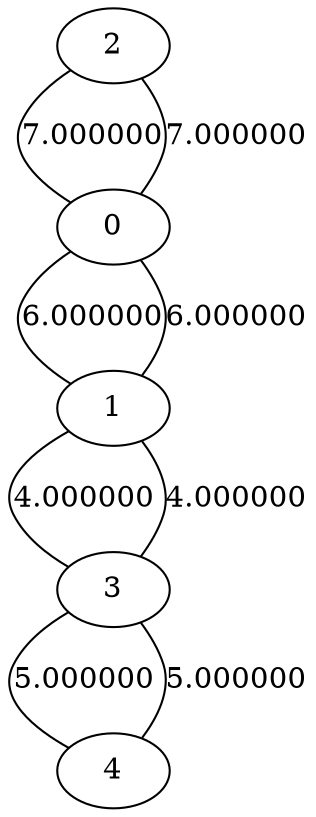 graph G{
2--0[label=7.000000]
0--1[label=6.000000]
0--2[label=7.000000]
4--3[label=5.000000]
3--1[label=4.000000]
3--4[label=5.000000]
1--3[label=4.000000]
1--0[label=6.000000]
}
